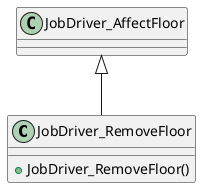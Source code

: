 @startuml
class JobDriver_RemoveFloor {
    + JobDriver_RemoveFloor()
}
JobDriver_AffectFloor <|-- JobDriver_RemoveFloor
@enduml
